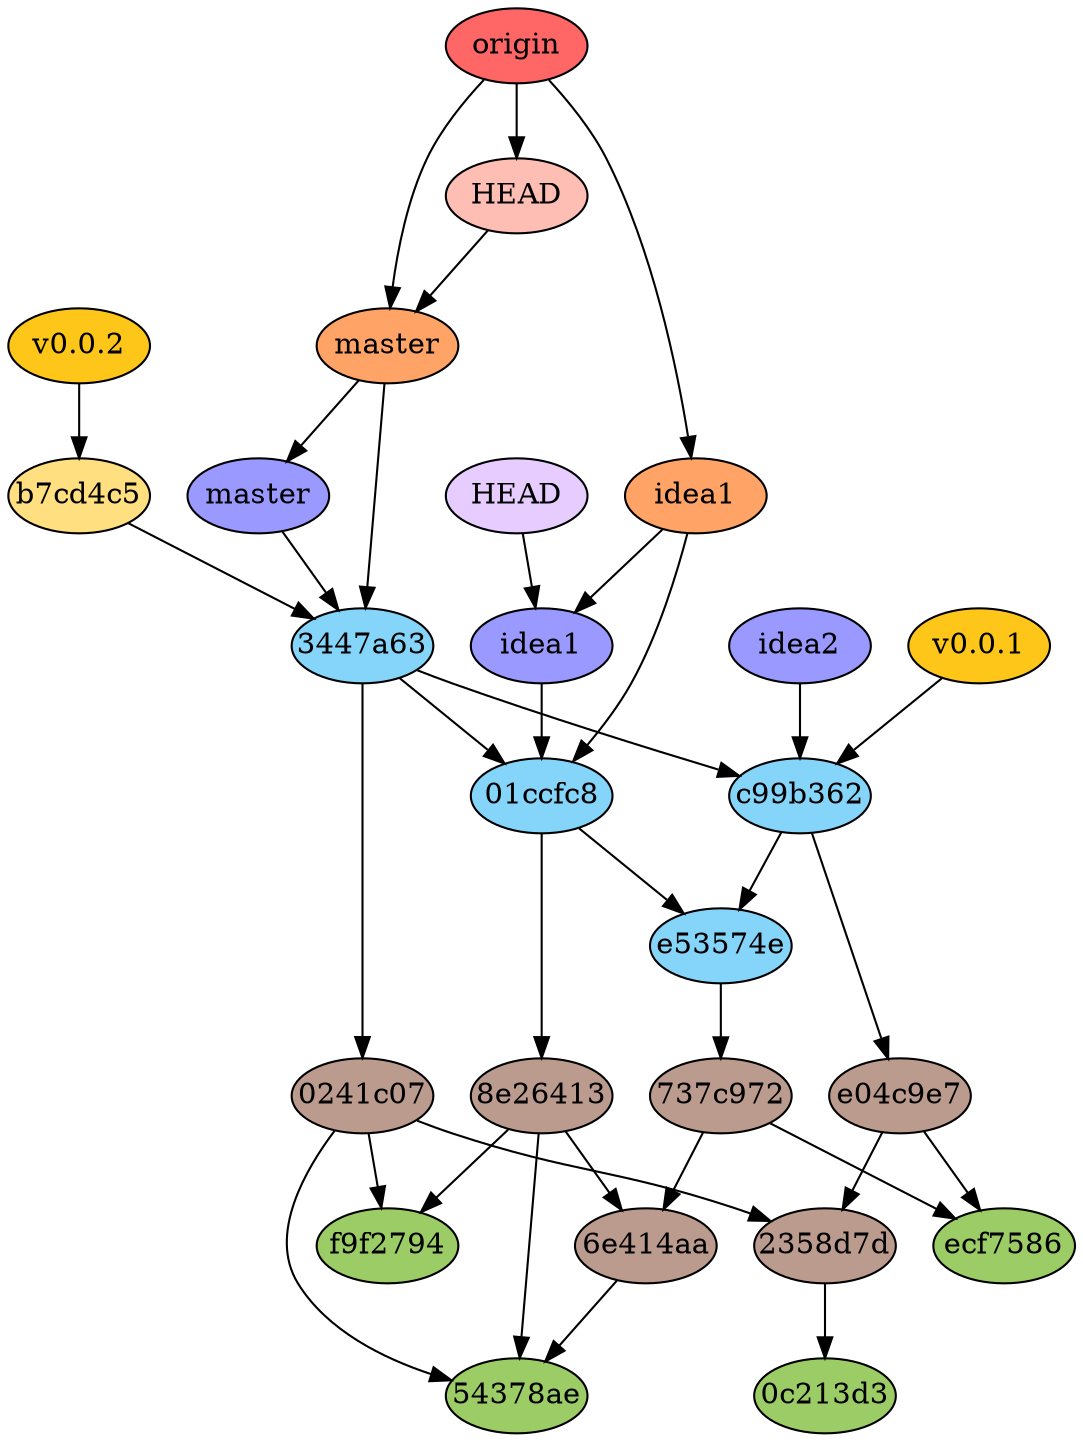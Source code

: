 digraph auto {
	graph [bgcolor=transparent]
	node [fixedsize=true style=filled width=0.95]
	"01ccfc8a7031f57c92a694c727fc16a1b6f6a3c8" -> "8e26413dad1890d45502dd31a75f9c403eee2fef"
	"01ccfc8a7031f57c92a694c727fc16a1b6f6a3c8" -> e53574e083bfb447086df95ad1214d87b6ae45c4
	"01ccfc8a7031f57c92a694c727fc16a1b6f6a3c8" [label="01ccfc8" fillcolor="#85d5fa"]
	"0241c07298c9b2bb84793a02418716f302632564" -> "2358d7dee4b70234fb7078d735a835673dc4b45b"
	"0241c07298c9b2bb84793a02418716f302632564" -> "54378aec6a6ea34638ac687217745e574360285e"
	"0241c07298c9b2bb84793a02418716f302632564" -> f9f2794a3dae393bdb07affde1719aee32e6c236
	"0241c07298c9b2bb84793a02418716f302632564" [label="0241c07" fillcolor="#bc9b8f"]
	"0c213d3ee3c6dd438e02ea8f465548f8dd56288b" [label="0c213d3" fillcolor="#9ccc66"]
	"2358d7dee4b70234fb7078d735a835673dc4b45b" -> "0c213d3ee3c6dd438e02ea8f465548f8dd56288b"
	"2358d7dee4b70234fb7078d735a835673dc4b45b" [label="2358d7d" fillcolor="#bc9b8f"]
	"3447a63ea27b15856a751c3f631546ad6c98d07a" -> "01ccfc8a7031f57c92a694c727fc16a1b6f6a3c8"
	"3447a63ea27b15856a751c3f631546ad6c98d07a" -> "0241c07298c9b2bb84793a02418716f302632564"
	"3447a63ea27b15856a751c3f631546ad6c98d07a" -> c99b3621c6f61f36a468d9da2f2f4cb6c2c7f834
	"3447a63ea27b15856a751c3f631546ad6c98d07a" [label="3447a63" fillcolor="#85d5fa"]
	"54378aec6a6ea34638ac687217745e574360285e" [label="54378ae" fillcolor="#9ccc66"]
	"6e414aa7e6b2bb6f8bd9fcc652ecd7a349547f92" -> "54378aec6a6ea34638ac687217745e574360285e"
	"6e414aa7e6b2bb6f8bd9fcc652ecd7a349547f92" [label="6e414aa" fillcolor="#bc9b8f"]
	"737c972823aec2a30e726cd39821edf8d4b4826b" -> "6e414aa7e6b2bb6f8bd9fcc652ecd7a349547f92"
	"737c972823aec2a30e726cd39821edf8d4b4826b" -> ecf7586c0df1003ea0a3efa5a00dc3ceaac570f8
	"737c972823aec2a30e726cd39821edf8d4b4826b" [label="737c972" fillcolor="#bc9b8f"]
	"8e26413dad1890d45502dd31a75f9c403eee2fef" -> "54378aec6a6ea34638ac687217745e574360285e"
	"8e26413dad1890d45502dd31a75f9c403eee2fef" -> "6e414aa7e6b2bb6f8bd9fcc652ecd7a349547f92"
	"8e26413dad1890d45502dd31a75f9c403eee2fef" -> f9f2794a3dae393bdb07affde1719aee32e6c236
	"8e26413dad1890d45502dd31a75f9c403eee2fef" [label="8e26413" fillcolor="#bc9b8f"]
	"origin/HEAD" -> "origin/master"
	"origin/HEAD" [label=HEAD fillcolor="#ffbeb3"]
	"origin/idea1" -> "01ccfc8a7031f57c92a694c727fc16a1b6f6a3c8"
	"origin/idea1" -> idea1
	"origin/idea1" [label=idea1 fillcolor="#ffa366"]
	"origin/master" -> "3447a63ea27b15856a751c3f631546ad6c98d07a"
	"origin/master" -> master
	"origin/master" [label=master fillcolor="#ffa366"]
	"v0.0.1" -> c99b3621c6f61f36a468d9da2f2f4cb6c2c7f834
	"v0.0.1" [label="v0.0.1" fillcolor="#ffc61a"]
	"v0.0.2" -> b7cd4c5e269572826551e2358805684d23e9b187
	"v0.0.2" [label="v0.0.2" fillcolor="#ffc61a"]
	HEAD -> idea1
	HEAD [label=HEAD fillcolor="#e6ccff"]
	b7cd4c5e269572826551e2358805684d23e9b187 -> "3447a63ea27b15856a751c3f631546ad6c98d07a"
	b7cd4c5e269572826551e2358805684d23e9b187 [label=b7cd4c5 fillcolor="#ffdf80"]
	c99b3621c6f61f36a468d9da2f2f4cb6c2c7f834 -> e04c9e73c27f423fecb1d8220c4a4b5ca217f2de
	c99b3621c6f61f36a468d9da2f2f4cb6c2c7f834 -> e53574e083bfb447086df95ad1214d87b6ae45c4
	c99b3621c6f61f36a468d9da2f2f4cb6c2c7f834 [label=c99b362 fillcolor="#85d5fa"]
	e04c9e73c27f423fecb1d8220c4a4b5ca217f2de -> "2358d7dee4b70234fb7078d735a835673dc4b45b"
	e04c9e73c27f423fecb1d8220c4a4b5ca217f2de -> ecf7586c0df1003ea0a3efa5a00dc3ceaac570f8
	e04c9e73c27f423fecb1d8220c4a4b5ca217f2de [label=e04c9e7 fillcolor="#bc9b8f"]
	e53574e083bfb447086df95ad1214d87b6ae45c4 -> "737c972823aec2a30e726cd39821edf8d4b4826b"
	e53574e083bfb447086df95ad1214d87b6ae45c4 [label=e53574e fillcolor="#85d5fa"]
	ecf7586c0df1003ea0a3efa5a00dc3ceaac570f8 [label=ecf7586 fillcolor="#9ccc66"]
	f9f2794a3dae393bdb07affde1719aee32e6c236 [label=f9f2794 fillcolor="#9ccc66"]
	idea1 -> "01ccfc8a7031f57c92a694c727fc16a1b6f6a3c8"
	idea1 [label=idea1 fillcolor="#9999ff"]
	idea2 -> c99b3621c6f61f36a468d9da2f2f4cb6c2c7f834
	idea2 [label=idea2 fillcolor="#9999ff"]
	master -> "3447a63ea27b15856a751c3f631546ad6c98d07a"
	master [label=master fillcolor="#9999ff"]
	origin -> "origin/HEAD"
	origin -> "origin/idea1"
	origin -> "origin/master"
	origin [label=origin fillcolor="#ff6666"]
}
